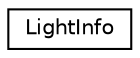 digraph "Graphical Class Hierarchy"
{
 // LATEX_PDF_SIZE
  edge [fontname="Helvetica",fontsize="10",labelfontname="Helvetica",labelfontsize="10"];
  node [fontname="Helvetica",fontsize="10",shape=record];
  rankdir="LR";
  Node0 [label="LightInfo",height=0.2,width=0.4,color="black", fillcolor="white", style="filled",URL="$structLightInfo.html",tooltip=" "];
}
